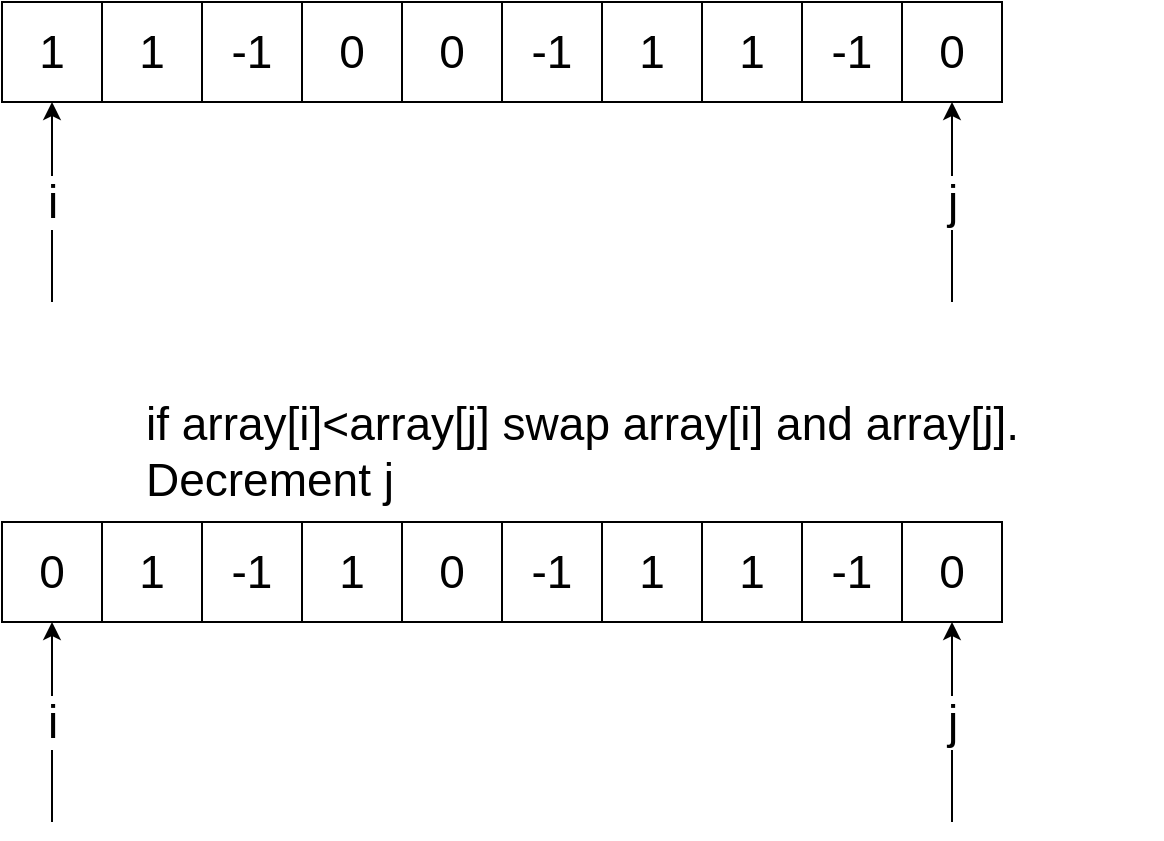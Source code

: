 <mxfile version="18.0.7" type="device"><diagram id="pUBhwa7vz8TG4rxwWVjz" name="Page-1"><mxGraphModel dx="2650" dy="1121" grid="1" gridSize="10" guides="1" tooltips="1" connect="1" arrows="1" fold="1" page="1" pageScale="1" pageWidth="850" pageHeight="1100" math="0" shadow="0"><root><mxCell id="0"/><mxCell id="1" parent="0"/><mxCell id="fuY8LoKc74g7w3r7BZPh-17" value="0" style="whiteSpace=wrap;html=1;aspect=fixed;fontSize=23;" vertex="1" parent="1"><mxGeometry x="40" y="100" width="50" height="50" as="geometry"/></mxCell><mxCell id="fuY8LoKc74g7w3r7BZPh-18" value="1" style="whiteSpace=wrap;html=1;aspect=fixed;fontSize=23;" vertex="1" parent="1"><mxGeometry x="-160" y="100" width="50" height="50" as="geometry"/></mxCell><mxCell id="fuY8LoKc74g7w3r7BZPh-19" value="-1" style="whiteSpace=wrap;html=1;aspect=fixed;fontSize=23;" vertex="1" parent="1"><mxGeometry x="-60" y="100" width="50" height="50" as="geometry"/></mxCell><mxCell id="fuY8LoKc74g7w3r7BZPh-20" value="0" style="whiteSpace=wrap;html=1;aspect=fixed;fontSize=23;" vertex="1" parent="1"><mxGeometry x="-10" y="100" width="50" height="50" as="geometry"/></mxCell><mxCell id="fuY8LoKc74g7w3r7BZPh-21" value="1" style="whiteSpace=wrap;html=1;aspect=fixed;fontSize=23;" vertex="1" parent="1"><mxGeometry x="-110" y="100" width="50" height="50" as="geometry"/></mxCell><mxCell id="fuY8LoKc74g7w3r7BZPh-22" value="-1" style="whiteSpace=wrap;html=1;aspect=fixed;fontSize=23;" vertex="1" parent="1"><mxGeometry x="90" y="100" width="50" height="50" as="geometry"/></mxCell><mxCell id="fuY8LoKc74g7w3r7BZPh-23" value="1" style="whiteSpace=wrap;html=1;aspect=fixed;fontSize=23;" vertex="1" parent="1"><mxGeometry x="140" y="100" width="50" height="50" as="geometry"/></mxCell><mxCell id="fuY8LoKc74g7w3r7BZPh-24" value="1" style="whiteSpace=wrap;html=1;aspect=fixed;fontSize=23;" vertex="1" parent="1"><mxGeometry x="190" y="100" width="50" height="50" as="geometry"/></mxCell><mxCell id="fuY8LoKc74g7w3r7BZPh-25" value="-1" style="whiteSpace=wrap;html=1;aspect=fixed;fontSize=23;" vertex="1" parent="1"><mxGeometry x="240" y="100" width="50" height="50" as="geometry"/></mxCell><mxCell id="fuY8LoKc74g7w3r7BZPh-26" value="0" style="whiteSpace=wrap;html=1;aspect=fixed;fontSize=23;" vertex="1" parent="1"><mxGeometry x="290" y="100" width="50" height="50" as="geometry"/></mxCell><mxCell id="fuY8LoKc74g7w3r7BZPh-27" value="i" style="endArrow=classic;html=1;rounded=0;fontSize=23;entryX=0.5;entryY=1;entryDx=0;entryDy=0;" edge="1" parent="1" target="fuY8LoKc74g7w3r7BZPh-18"><mxGeometry relative="1" as="geometry"><mxPoint x="-135" y="250" as="sourcePoint"/><mxPoint x="470" y="550" as="targetPoint"/></mxGeometry></mxCell><mxCell id="fuY8LoKc74g7w3r7BZPh-28" value="i" style="edgeLabel;resizable=0;html=1;align=center;verticalAlign=middle;fontSize=23;" connectable="0" vertex="1" parent="fuY8LoKc74g7w3r7BZPh-27"><mxGeometry relative="1" as="geometry"/></mxCell><mxCell id="fuY8LoKc74g7w3r7BZPh-29" value="" style="endArrow=classic;html=1;rounded=0;fontSize=23;entryX=0.5;entryY=1;entryDx=0;entryDy=0;" edge="1" parent="1" target="fuY8LoKc74g7w3r7BZPh-26"><mxGeometry relative="1" as="geometry"><mxPoint x="315" y="250" as="sourcePoint"/><mxPoint x="470" y="550" as="targetPoint"/></mxGeometry></mxCell><mxCell id="fuY8LoKc74g7w3r7BZPh-30" value="j" style="edgeLabel;resizable=0;html=1;align=center;verticalAlign=middle;fontSize=23;" connectable="0" vertex="1" parent="fuY8LoKc74g7w3r7BZPh-29"><mxGeometry relative="1" as="geometry"/></mxCell><mxCell id="fuY8LoKc74g7w3r7BZPh-31" value="0" style="whiteSpace=wrap;html=1;aspect=fixed;fontSize=23;" vertex="1" parent="1"><mxGeometry x="40" y="360" width="50" height="50" as="geometry"/></mxCell><mxCell id="fuY8LoKc74g7w3r7BZPh-32" value="0" style="whiteSpace=wrap;html=1;aspect=fixed;fontSize=23;" vertex="1" parent="1"><mxGeometry x="-160" y="360" width="50" height="50" as="geometry"/></mxCell><mxCell id="fuY8LoKc74g7w3r7BZPh-33" value="-1" style="whiteSpace=wrap;html=1;aspect=fixed;fontSize=23;" vertex="1" parent="1"><mxGeometry x="-60" y="360" width="50" height="50" as="geometry"/></mxCell><mxCell id="fuY8LoKc74g7w3r7BZPh-34" value="1" style="whiteSpace=wrap;html=1;aspect=fixed;fontSize=23;" vertex="1" parent="1"><mxGeometry x="-10" y="360" width="50" height="50" as="geometry"/></mxCell><mxCell id="fuY8LoKc74g7w3r7BZPh-35" value="1" style="whiteSpace=wrap;html=1;aspect=fixed;fontSize=23;" vertex="1" parent="1"><mxGeometry x="-110" y="360" width="50" height="50" as="geometry"/></mxCell><mxCell id="fuY8LoKc74g7w3r7BZPh-36" value="-1" style="whiteSpace=wrap;html=1;aspect=fixed;fontSize=23;" vertex="1" parent="1"><mxGeometry x="90" y="360" width="50" height="50" as="geometry"/></mxCell><mxCell id="fuY8LoKc74g7w3r7BZPh-37" value="1" style="whiteSpace=wrap;html=1;aspect=fixed;fontSize=23;" vertex="1" parent="1"><mxGeometry x="140" y="360" width="50" height="50" as="geometry"/></mxCell><mxCell id="fuY8LoKc74g7w3r7BZPh-38" value="1" style="whiteSpace=wrap;html=1;aspect=fixed;fontSize=23;" vertex="1" parent="1"><mxGeometry x="190" y="360" width="50" height="50" as="geometry"/></mxCell><mxCell id="fuY8LoKc74g7w3r7BZPh-39" value="-1" style="whiteSpace=wrap;html=1;aspect=fixed;fontSize=23;" vertex="1" parent="1"><mxGeometry x="240" y="360" width="50" height="50" as="geometry"/></mxCell><mxCell id="fuY8LoKc74g7w3r7BZPh-40" value="0" style="whiteSpace=wrap;html=1;aspect=fixed;fontSize=23;" vertex="1" parent="1"><mxGeometry x="290" y="360" width="50" height="50" as="geometry"/></mxCell><mxCell id="fuY8LoKc74g7w3r7BZPh-41" value="i" style="endArrow=classic;html=1;rounded=0;fontSize=23;entryX=0.5;entryY=1;entryDx=0;entryDy=0;" edge="1" parent="1" target="fuY8LoKc74g7w3r7BZPh-32"><mxGeometry relative="1" as="geometry"><mxPoint x="-135" y="510" as="sourcePoint"/><mxPoint x="470" y="810" as="targetPoint"/></mxGeometry></mxCell><mxCell id="fuY8LoKc74g7w3r7BZPh-42" value="i" style="edgeLabel;resizable=0;html=1;align=center;verticalAlign=middle;fontSize=23;" connectable="0" vertex="1" parent="fuY8LoKc74g7w3r7BZPh-41"><mxGeometry relative="1" as="geometry"/></mxCell><mxCell id="fuY8LoKc74g7w3r7BZPh-43" value="" style="endArrow=classic;html=1;rounded=0;fontSize=23;entryX=0.5;entryY=1;entryDx=0;entryDy=0;" edge="1" parent="1" target="fuY8LoKc74g7w3r7BZPh-40"><mxGeometry relative="1" as="geometry"><mxPoint x="315" y="510" as="sourcePoint"/><mxPoint x="470" y="810" as="targetPoint"/></mxGeometry></mxCell><mxCell id="fuY8LoKc74g7w3r7BZPh-44" value="j" style="edgeLabel;resizable=0;html=1;align=center;verticalAlign=middle;fontSize=23;" connectable="0" vertex="1" parent="fuY8LoKc74g7w3r7BZPh-43"><mxGeometry relative="1" as="geometry"/></mxCell><mxCell id="fuY8LoKc74g7w3r7BZPh-45" value="if array[i]&amp;lt;array[j] swap array[i] and array[j]. Decrement j" style="text;html=1;strokeColor=none;fillColor=none;align=left;verticalAlign=middle;whiteSpace=wrap;rounded=0;fontSize=23;" vertex="1" parent="1"><mxGeometry x="-90" y="310" width="510" height="30" as="geometry"/></mxCell></root></mxGraphModel></diagram></mxfile>